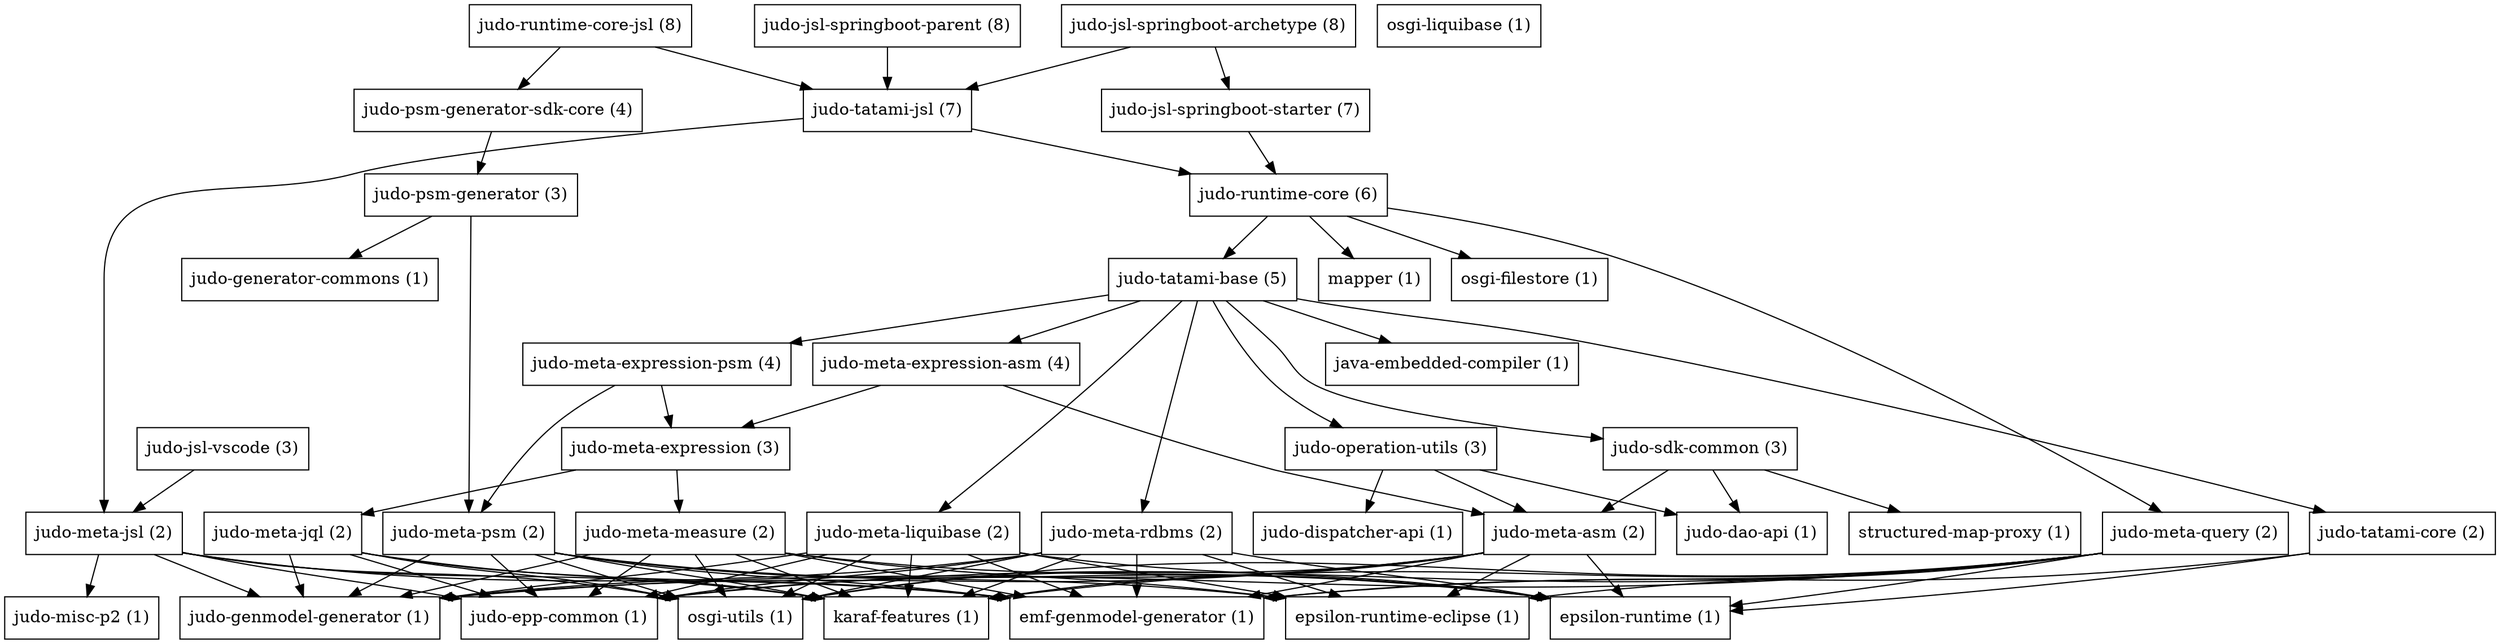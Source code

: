 strict digraph  {
"epsilon-runtime (1)" [label="epsilon-runtime (1)", shape=box];
"epsilon-runtime-eclipse (1)" [label="epsilon-runtime-eclipse (1)", shape=box];
"emf-genmodel-generator (1)" [label="emf-genmodel-generator (1)", shape=box];
"judo-genmodel-generator (1)" [label="judo-genmodel-generator (1)", shape=box];
"judo-epp-common (1)" [label="judo-epp-common (1)", shape=box];
"osgi-utils (1)" [label="osgi-utils (1)", shape=box];
"java-embedded-compiler (1)" [label="java-embedded-compiler (1)", shape=box];
"structured-map-proxy (1)" [label="structured-map-proxy (1)", shape=box];
"karaf-features (1)" [label="karaf-features (1)", shape=box];
"mapper (1)" [label="mapper (1)", shape=box];
"osgi-liquibase (1)" [label="osgi-liquibase (1)", shape=box];
"osgi-filestore (1)" [label="osgi-filestore (1)", shape=box];
"judo-misc-p2 (1)" [label="judo-misc-p2 (1)", shape=box];
"judo-dao-api (1)" [label="judo-dao-api (1)", shape=box];
"judo-dispatcher-api (1)" [label="judo-dispatcher-api (1)", shape=box];
"judo-jsl-vscode (3)" [label="judo-jsl-vscode (3)", shape=box];
"judo-meta-asm (2)" [label="judo-meta-asm (2)", shape=box];
"judo-meta-expression (3)" [label="judo-meta-expression (3)", shape=box];
"judo-meta-expression-asm (4)" [label="judo-meta-expression-asm (4)", shape=box];
"judo-meta-expression-psm (4)" [label="judo-meta-expression-psm (4)", shape=box];
"judo-meta-jql (2)" [label="judo-meta-jql (2)", shape=box];
"judo-meta-jsl (2)" [label="judo-meta-jsl (2)", shape=box];
"judo-meta-liquibase (2)" [label="judo-meta-liquibase (2)", shape=box];
"judo-meta-measure (2)" [label="judo-meta-measure (2)", shape=box];
"judo-meta-psm (2)" [label="judo-meta-psm (2)", shape=box];
"judo-meta-query (2)" [label="judo-meta-query (2)", shape=box];
"judo-meta-rdbms (2)" [label="judo-meta-rdbms (2)", shape=box];
"judo-operation-utils (3)" [label="judo-operation-utils (3)", shape=box];
"judo-runtime-core (6)" [label="judo-runtime-core (6)", shape=box];
"judo-runtime-core-jsl (8)" [label="judo-runtime-core-jsl (8)", shape=box];
"judo-sdk-common (3)" [label="judo-sdk-common (3)", shape=box];
"judo-tatami-base (5)" [label="judo-tatami-base (5)", shape=box];
"judo-tatami-core (2)" [label="judo-tatami-core (2)", shape=box];
"judo-tatami-jsl (7)" [label="judo-tatami-jsl (7)", shape=box];
"judo-jsl-springboot-parent (8)" [label="judo-jsl-springboot-parent (8)", shape=box];
"judo-jsl-springboot-starter (7)" [label="judo-jsl-springboot-starter (7)", shape=box];
"judo-jsl-springboot-archetype (8)" [label="judo-jsl-springboot-archetype (8)", shape=box];
"judo-psm-generator (3)" [label="judo-psm-generator (3)", shape=box];
"judo-psm-generator-sdk-core (4)" [label="judo-psm-generator-sdk-core (4)", shape=box];
"judo-generator-commons (1)" [label="judo-generator-commons (1)", shape=box];
"judo-jsl-vscode (3)" -> "judo-meta-jsl (2)";
"judo-meta-asm (2)" -> "emf-genmodel-generator (1)";
"judo-meta-asm (2)" -> "karaf-features (1)";
"judo-meta-asm (2)" -> "epsilon-runtime-eclipse (1)";
"judo-meta-asm (2)" -> "osgi-utils (1)";
"judo-meta-asm (2)" -> "epsilon-runtime (1)";
"judo-meta-asm (2)" -> "judo-genmodel-generator (1)";
"judo-meta-asm (2)" -> "judo-epp-common (1)";
"judo-meta-expression (3)" -> "judo-meta-jql (2)";
"judo-meta-expression (3)" -> "judo-meta-measure (2)";
"judo-meta-expression-asm (4)" -> "judo-meta-asm (2)";
"judo-meta-expression-asm (4)" -> "judo-meta-expression (3)";
"judo-meta-expression-psm (4)" -> "judo-meta-psm (2)";
"judo-meta-expression-psm (4)" -> "judo-meta-expression (3)";
"judo-meta-jql (2)" -> "emf-genmodel-generator (1)";
"judo-meta-jql (2)" -> "karaf-features (1)";
"judo-meta-jql (2)" -> "osgi-utils (1)";
"judo-meta-jql (2)" -> "judo-genmodel-generator (1)";
"judo-meta-jql (2)" -> "judo-epp-common (1)";
"judo-meta-jsl (2)" -> "emf-genmodel-generator (1)";
"judo-meta-jsl (2)" -> "karaf-features (1)";
"judo-meta-jsl (2)" -> "osgi-utils (1)";
"judo-meta-jsl (2)" -> "judo-genmodel-generator (1)";
"judo-meta-jsl (2)" -> "judo-epp-common (1)";
"judo-meta-jsl (2)" -> "judo-misc-p2 (1)";
"judo-meta-liquibase (2)" -> "emf-genmodel-generator (1)";
"judo-meta-liquibase (2)" -> "karaf-features (1)";
"judo-meta-liquibase (2)" -> "epsilon-runtime-eclipse (1)";
"judo-meta-liquibase (2)" -> "osgi-utils (1)";
"judo-meta-liquibase (2)" -> "epsilon-runtime (1)";
"judo-meta-liquibase (2)" -> "judo-genmodel-generator (1)";
"judo-meta-liquibase (2)" -> "judo-epp-common (1)";
"judo-meta-measure (2)" -> "emf-genmodel-generator (1)";
"judo-meta-measure (2)" -> "karaf-features (1)";
"judo-meta-measure (2)" -> "epsilon-runtime-eclipse (1)";
"judo-meta-measure (2)" -> "osgi-utils (1)";
"judo-meta-measure (2)" -> "epsilon-runtime (1)";
"judo-meta-measure (2)" -> "judo-genmodel-generator (1)";
"judo-meta-measure (2)" -> "judo-epp-common (1)";
"judo-meta-psm (2)" -> "emf-genmodel-generator (1)";
"judo-meta-psm (2)" -> "karaf-features (1)";
"judo-meta-psm (2)" -> "epsilon-runtime-eclipse (1)";
"judo-meta-psm (2)" -> "osgi-utils (1)";
"judo-meta-psm (2)" -> "epsilon-runtime (1)";
"judo-meta-psm (2)" -> "judo-genmodel-generator (1)";
"judo-meta-psm (2)" -> "judo-epp-common (1)";
"judo-meta-query (2)" -> "emf-genmodel-generator (1)";
"judo-meta-query (2)" -> "karaf-features (1)";
"judo-meta-query (2)" -> "epsilon-runtime-eclipse (1)";
"judo-meta-query (2)" -> "osgi-utils (1)";
"judo-meta-query (2)" -> "epsilon-runtime (1)";
"judo-meta-query (2)" -> "judo-genmodel-generator (1)";
"judo-meta-query (2)" -> "judo-epp-common (1)";
"judo-meta-rdbms (2)" -> "emf-genmodel-generator (1)";
"judo-meta-rdbms (2)" -> "karaf-features (1)";
"judo-meta-rdbms (2)" -> "epsilon-runtime-eclipse (1)";
"judo-meta-rdbms (2)" -> "osgi-utils (1)";
"judo-meta-rdbms (2)" -> "epsilon-runtime (1)";
"judo-meta-rdbms (2)" -> "judo-genmodel-generator (1)";
"judo-meta-rdbms (2)" -> "judo-epp-common (1)";
"judo-operation-utils (3)" -> "judo-meta-asm (2)";
"judo-operation-utils (3)" -> "judo-dispatcher-api (1)";
"judo-operation-utils (3)" -> "judo-dao-api (1)";
"judo-runtime-core (6)" -> "judo-meta-query (2)";
"judo-runtime-core (6)" -> "judo-tatami-base (5)";
"judo-runtime-core (6)" -> "mapper (1)";
"judo-runtime-core (6)" -> "osgi-filestore (1)";
"judo-runtime-core-jsl (8)" -> "judo-psm-generator-sdk-core (4)";
"judo-runtime-core-jsl (8)" -> "judo-tatami-jsl (7)";
"judo-sdk-common (3)" -> "structured-map-proxy (1)";
"judo-sdk-common (3)" -> "judo-meta-asm (2)";
"judo-sdk-common (3)" -> "judo-dao-api (1)";
"judo-tatami-base (5)" -> "judo-meta-expression-asm (4)";
"judo-tatami-base (5)" -> "judo-meta-expression-psm (4)";
"judo-tatami-base (5)" -> "judo-meta-liquibase (2)";
"judo-tatami-base (5)" -> "judo-meta-rdbms (2)";
"judo-tatami-base (5)" -> "judo-operation-utils (3)";
"judo-tatami-base (5)" -> "java-embedded-compiler (1)";
"judo-tatami-base (5)" -> "judo-sdk-common (3)";
"judo-tatami-base (5)" -> "judo-tatami-core (2)";
"judo-tatami-core (2)" -> "emf-genmodel-generator (1)";
"judo-tatami-core (2)" -> "epsilon-runtime (1)";
"judo-tatami-jsl (7)" -> "judo-meta-jsl (2)";
"judo-tatami-jsl (7)" -> "judo-runtime-core (6)";
"judo-jsl-springboot-parent (8)" -> "judo-tatami-jsl (7)";
"judo-jsl-springboot-starter (7)" -> "judo-runtime-core (6)";
"judo-jsl-springboot-archetype (8)" -> "judo-tatami-jsl (7)";
"judo-jsl-springboot-archetype (8)" -> "judo-jsl-springboot-starter (7)";
"judo-psm-generator (3)" -> "judo-generator-commons (1)";
"judo-psm-generator (3)" -> "judo-meta-psm (2)";
"judo-psm-generator-sdk-core (4)" -> "judo-psm-generator (3)";
}
